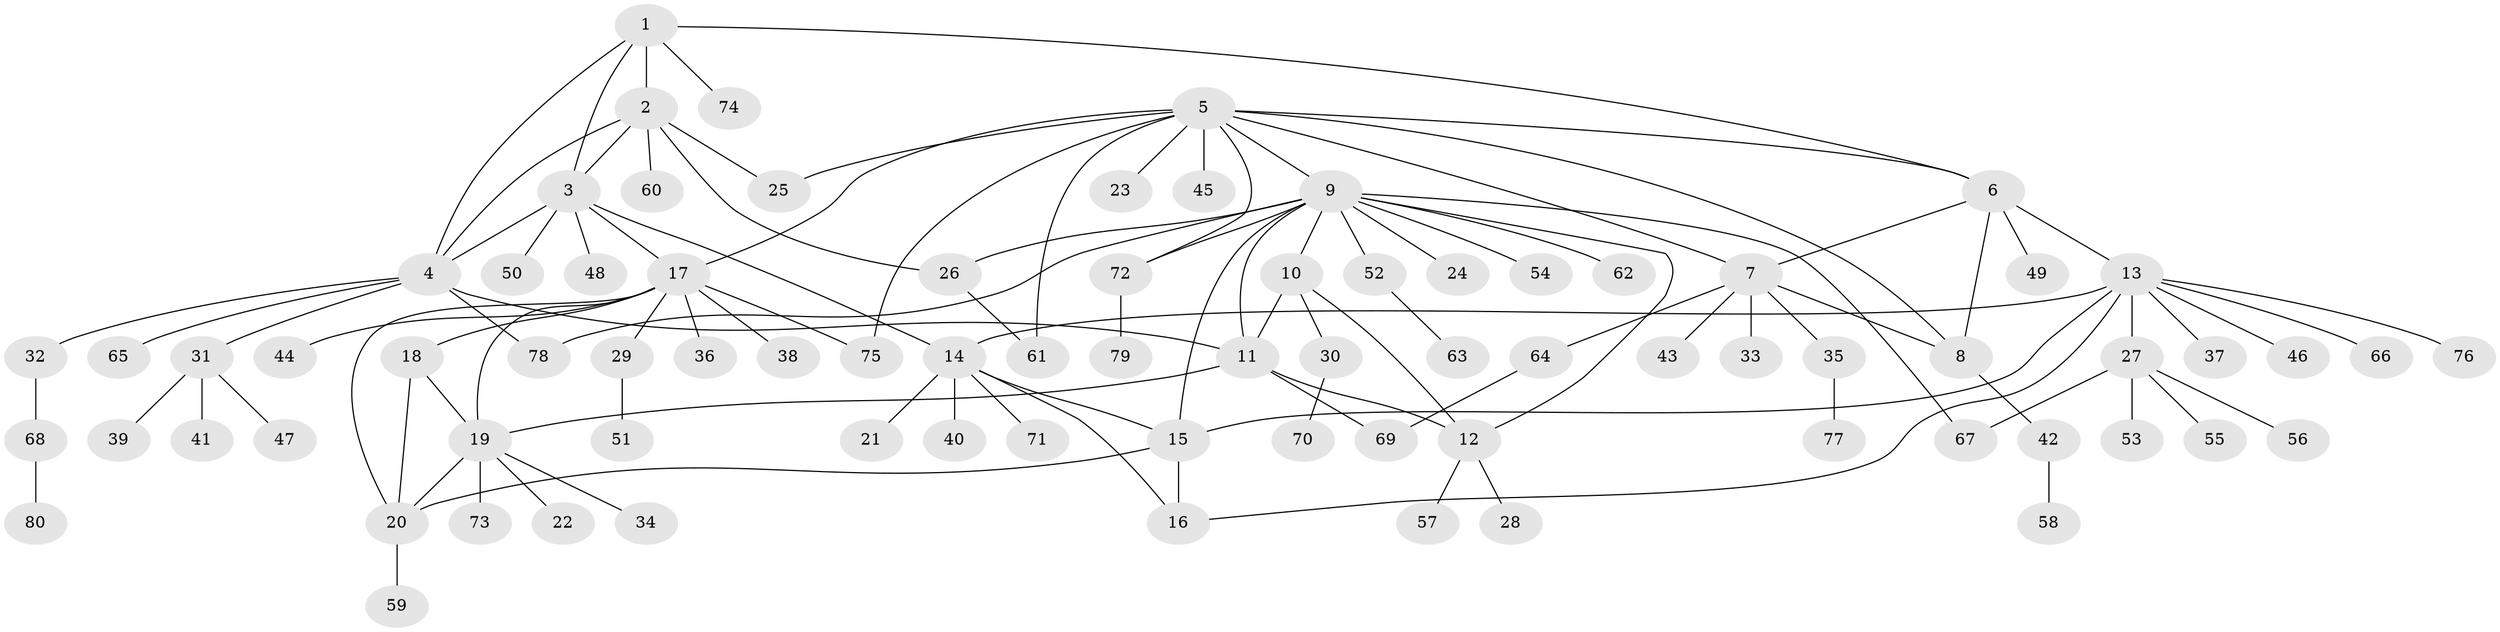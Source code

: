 // Generated by graph-tools (version 1.1) at 2025/11/02/27/25 16:11:32]
// undirected, 80 vertices, 108 edges
graph export_dot {
graph [start="1"]
  node [color=gray90,style=filled];
  1;
  2;
  3;
  4;
  5;
  6;
  7;
  8;
  9;
  10;
  11;
  12;
  13;
  14;
  15;
  16;
  17;
  18;
  19;
  20;
  21;
  22;
  23;
  24;
  25;
  26;
  27;
  28;
  29;
  30;
  31;
  32;
  33;
  34;
  35;
  36;
  37;
  38;
  39;
  40;
  41;
  42;
  43;
  44;
  45;
  46;
  47;
  48;
  49;
  50;
  51;
  52;
  53;
  54;
  55;
  56;
  57;
  58;
  59;
  60;
  61;
  62;
  63;
  64;
  65;
  66;
  67;
  68;
  69;
  70;
  71;
  72;
  73;
  74;
  75;
  76;
  77;
  78;
  79;
  80;
  1 -- 2;
  1 -- 3;
  1 -- 4;
  1 -- 6;
  1 -- 74;
  2 -- 3;
  2 -- 4;
  2 -- 25;
  2 -- 26;
  2 -- 60;
  3 -- 4;
  3 -- 14;
  3 -- 17;
  3 -- 48;
  3 -- 50;
  4 -- 11;
  4 -- 31;
  4 -- 32;
  4 -- 65;
  4 -- 78;
  5 -- 6;
  5 -- 7;
  5 -- 8;
  5 -- 9;
  5 -- 17;
  5 -- 23;
  5 -- 25;
  5 -- 45;
  5 -- 61;
  5 -- 72;
  5 -- 75;
  6 -- 7;
  6 -- 8;
  6 -- 13;
  6 -- 49;
  7 -- 8;
  7 -- 33;
  7 -- 35;
  7 -- 43;
  7 -- 64;
  8 -- 42;
  9 -- 10;
  9 -- 11;
  9 -- 12;
  9 -- 15;
  9 -- 24;
  9 -- 26;
  9 -- 52;
  9 -- 54;
  9 -- 62;
  9 -- 67;
  9 -- 72;
  9 -- 78;
  10 -- 11;
  10 -- 12;
  10 -- 30;
  11 -- 12;
  11 -- 19;
  11 -- 69;
  12 -- 28;
  12 -- 57;
  13 -- 14;
  13 -- 15;
  13 -- 16;
  13 -- 27;
  13 -- 37;
  13 -- 46;
  13 -- 66;
  13 -- 76;
  14 -- 15;
  14 -- 16;
  14 -- 21;
  14 -- 40;
  14 -- 71;
  15 -- 16;
  15 -- 20;
  17 -- 18;
  17 -- 19;
  17 -- 20;
  17 -- 29;
  17 -- 36;
  17 -- 38;
  17 -- 44;
  17 -- 75;
  18 -- 19;
  18 -- 20;
  19 -- 20;
  19 -- 22;
  19 -- 34;
  19 -- 73;
  20 -- 59;
  26 -- 61;
  27 -- 53;
  27 -- 55;
  27 -- 56;
  27 -- 67;
  29 -- 51;
  30 -- 70;
  31 -- 39;
  31 -- 41;
  31 -- 47;
  32 -- 68;
  35 -- 77;
  42 -- 58;
  52 -- 63;
  64 -- 69;
  68 -- 80;
  72 -- 79;
}
